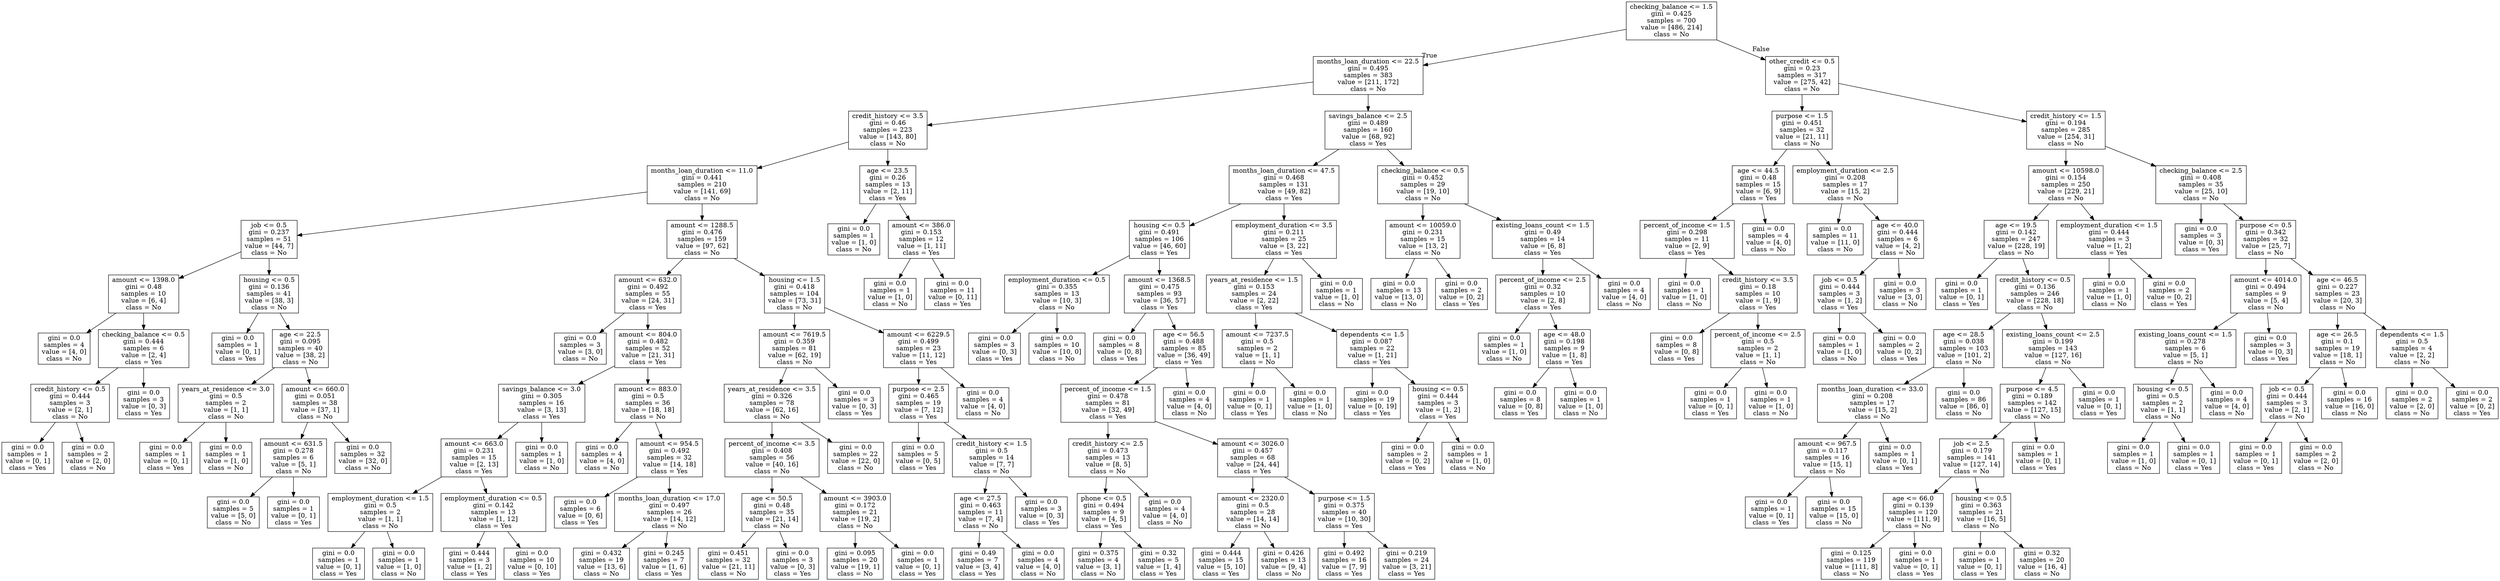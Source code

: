 digraph Tree {
node [shape=box] ;
0 [label="checking_balance <= 1.5\ngini = 0.425\nsamples = 700\nvalue = [486, 214]\nclass = No"] ;
1 [label="months_loan_duration <= 22.5\ngini = 0.495\nsamples = 383\nvalue = [211, 172]\nclass = No"] ;
0 -> 1 [labeldistance=2.5, labelangle=45, headlabel="True"] ;
2 [label="credit_history <= 3.5\ngini = 0.46\nsamples = 223\nvalue = [143, 80]\nclass = No"] ;
1 -> 2 ;
3 [label="months_loan_duration <= 11.0\ngini = 0.441\nsamples = 210\nvalue = [141, 69]\nclass = No"] ;
2 -> 3 ;
4 [label="job <= 0.5\ngini = 0.237\nsamples = 51\nvalue = [44, 7]\nclass = No"] ;
3 -> 4 ;
5 [label="amount <= 1398.0\ngini = 0.48\nsamples = 10\nvalue = [6, 4]\nclass = No"] ;
4 -> 5 ;
6 [label="gini = 0.0\nsamples = 4\nvalue = [4, 0]\nclass = No"] ;
5 -> 6 ;
7 [label="checking_balance <= 0.5\ngini = 0.444\nsamples = 6\nvalue = [2, 4]\nclass = Yes"] ;
5 -> 7 ;
8 [label="credit_history <= 0.5\ngini = 0.444\nsamples = 3\nvalue = [2, 1]\nclass = No"] ;
7 -> 8 ;
9 [label="gini = 0.0\nsamples = 1\nvalue = [0, 1]\nclass = Yes"] ;
8 -> 9 ;
10 [label="gini = 0.0\nsamples = 2\nvalue = [2, 0]\nclass = No"] ;
8 -> 10 ;
11 [label="gini = 0.0\nsamples = 3\nvalue = [0, 3]\nclass = Yes"] ;
7 -> 11 ;
12 [label="housing <= 0.5\ngini = 0.136\nsamples = 41\nvalue = [38, 3]\nclass = No"] ;
4 -> 12 ;
13 [label="gini = 0.0\nsamples = 1\nvalue = [0, 1]\nclass = Yes"] ;
12 -> 13 ;
14 [label="age <= 22.5\ngini = 0.095\nsamples = 40\nvalue = [38, 2]\nclass = No"] ;
12 -> 14 ;
15 [label="years_at_residence <= 3.0\ngini = 0.5\nsamples = 2\nvalue = [1, 1]\nclass = No"] ;
14 -> 15 ;
16 [label="gini = 0.0\nsamples = 1\nvalue = [0, 1]\nclass = Yes"] ;
15 -> 16 ;
17 [label="gini = 0.0\nsamples = 1\nvalue = [1, 0]\nclass = No"] ;
15 -> 17 ;
18 [label="amount <= 660.0\ngini = 0.051\nsamples = 38\nvalue = [37, 1]\nclass = No"] ;
14 -> 18 ;
19 [label="amount <= 631.5\ngini = 0.278\nsamples = 6\nvalue = [5, 1]\nclass = No"] ;
18 -> 19 ;
20 [label="gini = 0.0\nsamples = 5\nvalue = [5, 0]\nclass = No"] ;
19 -> 20 ;
21 [label="gini = 0.0\nsamples = 1\nvalue = [0, 1]\nclass = Yes"] ;
19 -> 21 ;
22 [label="gini = 0.0\nsamples = 32\nvalue = [32, 0]\nclass = No"] ;
18 -> 22 ;
23 [label="amount <= 1288.5\ngini = 0.476\nsamples = 159\nvalue = [97, 62]\nclass = No"] ;
3 -> 23 ;
24 [label="amount <= 632.0\ngini = 0.492\nsamples = 55\nvalue = [24, 31]\nclass = Yes"] ;
23 -> 24 ;
25 [label="gini = 0.0\nsamples = 3\nvalue = [3, 0]\nclass = No"] ;
24 -> 25 ;
26 [label="amount <= 804.0\ngini = 0.482\nsamples = 52\nvalue = [21, 31]\nclass = Yes"] ;
24 -> 26 ;
27 [label="savings_balance <= 3.0\ngini = 0.305\nsamples = 16\nvalue = [3, 13]\nclass = Yes"] ;
26 -> 27 ;
28 [label="amount <= 663.0\ngini = 0.231\nsamples = 15\nvalue = [2, 13]\nclass = Yes"] ;
27 -> 28 ;
29 [label="employment_duration <= 1.5\ngini = 0.5\nsamples = 2\nvalue = [1, 1]\nclass = No"] ;
28 -> 29 ;
30 [label="gini = 0.0\nsamples = 1\nvalue = [0, 1]\nclass = Yes"] ;
29 -> 30 ;
31 [label="gini = 0.0\nsamples = 1\nvalue = [1, 0]\nclass = No"] ;
29 -> 31 ;
32 [label="employment_duration <= 0.5\ngini = 0.142\nsamples = 13\nvalue = [1, 12]\nclass = Yes"] ;
28 -> 32 ;
33 [label="gini = 0.444\nsamples = 3\nvalue = [1, 2]\nclass = Yes"] ;
32 -> 33 ;
34 [label="gini = 0.0\nsamples = 10\nvalue = [0, 10]\nclass = Yes"] ;
32 -> 34 ;
35 [label="gini = 0.0\nsamples = 1\nvalue = [1, 0]\nclass = No"] ;
27 -> 35 ;
36 [label="amount <= 883.0\ngini = 0.5\nsamples = 36\nvalue = [18, 18]\nclass = No"] ;
26 -> 36 ;
37 [label="gini = 0.0\nsamples = 4\nvalue = [4, 0]\nclass = No"] ;
36 -> 37 ;
38 [label="amount <= 954.5\ngini = 0.492\nsamples = 32\nvalue = [14, 18]\nclass = Yes"] ;
36 -> 38 ;
39 [label="gini = 0.0\nsamples = 6\nvalue = [0, 6]\nclass = Yes"] ;
38 -> 39 ;
40 [label="months_loan_duration <= 17.0\ngini = 0.497\nsamples = 26\nvalue = [14, 12]\nclass = No"] ;
38 -> 40 ;
41 [label="gini = 0.432\nsamples = 19\nvalue = [13, 6]\nclass = No"] ;
40 -> 41 ;
42 [label="gini = 0.245\nsamples = 7\nvalue = [1, 6]\nclass = Yes"] ;
40 -> 42 ;
43 [label="housing <= 1.5\ngini = 0.418\nsamples = 104\nvalue = [73, 31]\nclass = No"] ;
23 -> 43 ;
44 [label="amount <= 7619.5\ngini = 0.359\nsamples = 81\nvalue = [62, 19]\nclass = No"] ;
43 -> 44 ;
45 [label="years_at_residence <= 3.5\ngini = 0.326\nsamples = 78\nvalue = [62, 16]\nclass = No"] ;
44 -> 45 ;
46 [label="percent_of_income <= 3.5\ngini = 0.408\nsamples = 56\nvalue = [40, 16]\nclass = No"] ;
45 -> 46 ;
47 [label="age <= 50.5\ngini = 0.48\nsamples = 35\nvalue = [21, 14]\nclass = No"] ;
46 -> 47 ;
48 [label="gini = 0.451\nsamples = 32\nvalue = [21, 11]\nclass = No"] ;
47 -> 48 ;
49 [label="gini = 0.0\nsamples = 3\nvalue = [0, 3]\nclass = Yes"] ;
47 -> 49 ;
50 [label="amount <= 3903.0\ngini = 0.172\nsamples = 21\nvalue = [19, 2]\nclass = No"] ;
46 -> 50 ;
51 [label="gini = 0.095\nsamples = 20\nvalue = [19, 1]\nclass = No"] ;
50 -> 51 ;
52 [label="gini = 0.0\nsamples = 1\nvalue = [0, 1]\nclass = Yes"] ;
50 -> 52 ;
53 [label="gini = 0.0\nsamples = 22\nvalue = [22, 0]\nclass = No"] ;
45 -> 53 ;
54 [label="gini = 0.0\nsamples = 3\nvalue = [0, 3]\nclass = Yes"] ;
44 -> 54 ;
55 [label="amount <= 6229.5\ngini = 0.499\nsamples = 23\nvalue = [11, 12]\nclass = Yes"] ;
43 -> 55 ;
56 [label="purpose <= 2.5\ngini = 0.465\nsamples = 19\nvalue = [7, 12]\nclass = Yes"] ;
55 -> 56 ;
57 [label="gini = 0.0\nsamples = 5\nvalue = [0, 5]\nclass = Yes"] ;
56 -> 57 ;
58 [label="credit_history <= 1.5\ngini = 0.5\nsamples = 14\nvalue = [7, 7]\nclass = No"] ;
56 -> 58 ;
59 [label="age <= 27.5\ngini = 0.463\nsamples = 11\nvalue = [7, 4]\nclass = No"] ;
58 -> 59 ;
60 [label="gini = 0.49\nsamples = 7\nvalue = [3, 4]\nclass = Yes"] ;
59 -> 60 ;
61 [label="gini = 0.0\nsamples = 4\nvalue = [4, 0]\nclass = No"] ;
59 -> 61 ;
62 [label="gini = 0.0\nsamples = 3\nvalue = [0, 3]\nclass = Yes"] ;
58 -> 62 ;
63 [label="gini = 0.0\nsamples = 4\nvalue = [4, 0]\nclass = No"] ;
55 -> 63 ;
64 [label="age <= 23.5\ngini = 0.26\nsamples = 13\nvalue = [2, 11]\nclass = Yes"] ;
2 -> 64 ;
65 [label="gini = 0.0\nsamples = 1\nvalue = [1, 0]\nclass = No"] ;
64 -> 65 ;
66 [label="amount <= 386.0\ngini = 0.153\nsamples = 12\nvalue = [1, 11]\nclass = Yes"] ;
64 -> 66 ;
67 [label="gini = 0.0\nsamples = 1\nvalue = [1, 0]\nclass = No"] ;
66 -> 67 ;
68 [label="gini = 0.0\nsamples = 11\nvalue = [0, 11]\nclass = Yes"] ;
66 -> 68 ;
69 [label="savings_balance <= 2.5\ngini = 0.489\nsamples = 160\nvalue = [68, 92]\nclass = Yes"] ;
1 -> 69 ;
70 [label="months_loan_duration <= 47.5\ngini = 0.468\nsamples = 131\nvalue = [49, 82]\nclass = Yes"] ;
69 -> 70 ;
71 [label="housing <= 0.5\ngini = 0.491\nsamples = 106\nvalue = [46, 60]\nclass = Yes"] ;
70 -> 71 ;
72 [label="employment_duration <= 0.5\ngini = 0.355\nsamples = 13\nvalue = [10, 3]\nclass = No"] ;
71 -> 72 ;
73 [label="gini = 0.0\nsamples = 3\nvalue = [0, 3]\nclass = Yes"] ;
72 -> 73 ;
74 [label="gini = 0.0\nsamples = 10\nvalue = [10, 0]\nclass = No"] ;
72 -> 74 ;
75 [label="amount <= 1368.5\ngini = 0.475\nsamples = 93\nvalue = [36, 57]\nclass = Yes"] ;
71 -> 75 ;
76 [label="gini = 0.0\nsamples = 8\nvalue = [0, 8]\nclass = Yes"] ;
75 -> 76 ;
77 [label="age <= 56.5\ngini = 0.488\nsamples = 85\nvalue = [36, 49]\nclass = Yes"] ;
75 -> 77 ;
78 [label="percent_of_income <= 1.5\ngini = 0.478\nsamples = 81\nvalue = [32, 49]\nclass = Yes"] ;
77 -> 78 ;
79 [label="credit_history <= 2.5\ngini = 0.473\nsamples = 13\nvalue = [8, 5]\nclass = No"] ;
78 -> 79 ;
80 [label="phone <= 0.5\ngini = 0.494\nsamples = 9\nvalue = [4, 5]\nclass = Yes"] ;
79 -> 80 ;
81 [label="gini = 0.375\nsamples = 4\nvalue = [3, 1]\nclass = No"] ;
80 -> 81 ;
82 [label="gini = 0.32\nsamples = 5\nvalue = [1, 4]\nclass = Yes"] ;
80 -> 82 ;
83 [label="gini = 0.0\nsamples = 4\nvalue = [4, 0]\nclass = No"] ;
79 -> 83 ;
84 [label="amount <= 3026.0\ngini = 0.457\nsamples = 68\nvalue = [24, 44]\nclass = Yes"] ;
78 -> 84 ;
85 [label="amount <= 2320.0\ngini = 0.5\nsamples = 28\nvalue = [14, 14]\nclass = No"] ;
84 -> 85 ;
86 [label="gini = 0.444\nsamples = 15\nvalue = [5, 10]\nclass = Yes"] ;
85 -> 86 ;
87 [label="gini = 0.426\nsamples = 13\nvalue = [9, 4]\nclass = No"] ;
85 -> 87 ;
88 [label="purpose <= 1.5\ngini = 0.375\nsamples = 40\nvalue = [10, 30]\nclass = Yes"] ;
84 -> 88 ;
89 [label="gini = 0.492\nsamples = 16\nvalue = [7, 9]\nclass = Yes"] ;
88 -> 89 ;
90 [label="gini = 0.219\nsamples = 24\nvalue = [3, 21]\nclass = Yes"] ;
88 -> 90 ;
91 [label="gini = 0.0\nsamples = 4\nvalue = [4, 0]\nclass = No"] ;
77 -> 91 ;
92 [label="employment_duration <= 3.5\ngini = 0.211\nsamples = 25\nvalue = [3, 22]\nclass = Yes"] ;
70 -> 92 ;
93 [label="years_at_residence <= 1.5\ngini = 0.153\nsamples = 24\nvalue = [2, 22]\nclass = Yes"] ;
92 -> 93 ;
94 [label="amount <= 7237.5\ngini = 0.5\nsamples = 2\nvalue = [1, 1]\nclass = No"] ;
93 -> 94 ;
95 [label="gini = 0.0\nsamples = 1\nvalue = [0, 1]\nclass = Yes"] ;
94 -> 95 ;
96 [label="gini = 0.0\nsamples = 1\nvalue = [1, 0]\nclass = No"] ;
94 -> 96 ;
97 [label="dependents <= 1.5\ngini = 0.087\nsamples = 22\nvalue = [1, 21]\nclass = Yes"] ;
93 -> 97 ;
98 [label="gini = 0.0\nsamples = 19\nvalue = [0, 19]\nclass = Yes"] ;
97 -> 98 ;
99 [label="housing <= 0.5\ngini = 0.444\nsamples = 3\nvalue = [1, 2]\nclass = Yes"] ;
97 -> 99 ;
100 [label="gini = 0.0\nsamples = 2\nvalue = [0, 2]\nclass = Yes"] ;
99 -> 100 ;
101 [label="gini = 0.0\nsamples = 1\nvalue = [1, 0]\nclass = No"] ;
99 -> 101 ;
102 [label="gini = 0.0\nsamples = 1\nvalue = [1, 0]\nclass = No"] ;
92 -> 102 ;
103 [label="checking_balance <= 0.5\ngini = 0.452\nsamples = 29\nvalue = [19, 10]\nclass = No"] ;
69 -> 103 ;
104 [label="amount <= 10059.0\ngini = 0.231\nsamples = 15\nvalue = [13, 2]\nclass = No"] ;
103 -> 104 ;
105 [label="gini = 0.0\nsamples = 13\nvalue = [13, 0]\nclass = No"] ;
104 -> 105 ;
106 [label="gini = 0.0\nsamples = 2\nvalue = [0, 2]\nclass = Yes"] ;
104 -> 106 ;
107 [label="existing_loans_count <= 1.5\ngini = 0.49\nsamples = 14\nvalue = [6, 8]\nclass = Yes"] ;
103 -> 107 ;
108 [label="percent_of_income <= 2.5\ngini = 0.32\nsamples = 10\nvalue = [2, 8]\nclass = Yes"] ;
107 -> 108 ;
109 [label="gini = 0.0\nsamples = 1\nvalue = [1, 0]\nclass = No"] ;
108 -> 109 ;
110 [label="age <= 48.0\ngini = 0.198\nsamples = 9\nvalue = [1, 8]\nclass = Yes"] ;
108 -> 110 ;
111 [label="gini = 0.0\nsamples = 8\nvalue = [0, 8]\nclass = Yes"] ;
110 -> 111 ;
112 [label="gini = 0.0\nsamples = 1\nvalue = [1, 0]\nclass = No"] ;
110 -> 112 ;
113 [label="gini = 0.0\nsamples = 4\nvalue = [4, 0]\nclass = No"] ;
107 -> 113 ;
114 [label="other_credit <= 0.5\ngini = 0.23\nsamples = 317\nvalue = [275, 42]\nclass = No"] ;
0 -> 114 [labeldistance=2.5, labelangle=-45, headlabel="False"] ;
115 [label="purpose <= 1.5\ngini = 0.451\nsamples = 32\nvalue = [21, 11]\nclass = No"] ;
114 -> 115 ;
116 [label="age <= 44.5\ngini = 0.48\nsamples = 15\nvalue = [6, 9]\nclass = Yes"] ;
115 -> 116 ;
117 [label="percent_of_income <= 1.5\ngini = 0.298\nsamples = 11\nvalue = [2, 9]\nclass = Yes"] ;
116 -> 117 ;
118 [label="gini = 0.0\nsamples = 1\nvalue = [1, 0]\nclass = No"] ;
117 -> 118 ;
119 [label="credit_history <= 3.5\ngini = 0.18\nsamples = 10\nvalue = [1, 9]\nclass = Yes"] ;
117 -> 119 ;
120 [label="gini = 0.0\nsamples = 8\nvalue = [0, 8]\nclass = Yes"] ;
119 -> 120 ;
121 [label="percent_of_income <= 2.5\ngini = 0.5\nsamples = 2\nvalue = [1, 1]\nclass = No"] ;
119 -> 121 ;
122 [label="gini = 0.0\nsamples = 1\nvalue = [0, 1]\nclass = Yes"] ;
121 -> 122 ;
123 [label="gini = 0.0\nsamples = 1\nvalue = [1, 0]\nclass = No"] ;
121 -> 123 ;
124 [label="gini = 0.0\nsamples = 4\nvalue = [4, 0]\nclass = No"] ;
116 -> 124 ;
125 [label="employment_duration <= 2.5\ngini = 0.208\nsamples = 17\nvalue = [15, 2]\nclass = No"] ;
115 -> 125 ;
126 [label="gini = 0.0\nsamples = 11\nvalue = [11, 0]\nclass = No"] ;
125 -> 126 ;
127 [label="age <= 40.0\ngini = 0.444\nsamples = 6\nvalue = [4, 2]\nclass = No"] ;
125 -> 127 ;
128 [label="job <= 0.5\ngini = 0.444\nsamples = 3\nvalue = [1, 2]\nclass = Yes"] ;
127 -> 128 ;
129 [label="gini = 0.0\nsamples = 1\nvalue = [1, 0]\nclass = No"] ;
128 -> 129 ;
130 [label="gini = 0.0\nsamples = 2\nvalue = [0, 2]\nclass = Yes"] ;
128 -> 130 ;
131 [label="gini = 0.0\nsamples = 3\nvalue = [3, 0]\nclass = No"] ;
127 -> 131 ;
132 [label="credit_history <= 1.5\ngini = 0.194\nsamples = 285\nvalue = [254, 31]\nclass = No"] ;
114 -> 132 ;
133 [label="amount <= 10598.0\ngini = 0.154\nsamples = 250\nvalue = [229, 21]\nclass = No"] ;
132 -> 133 ;
134 [label="age <= 19.5\ngini = 0.142\nsamples = 247\nvalue = [228, 19]\nclass = No"] ;
133 -> 134 ;
135 [label="gini = 0.0\nsamples = 1\nvalue = [0, 1]\nclass = Yes"] ;
134 -> 135 ;
136 [label="credit_history <= 0.5\ngini = 0.136\nsamples = 246\nvalue = [228, 18]\nclass = No"] ;
134 -> 136 ;
137 [label="age <= 28.5\ngini = 0.038\nsamples = 103\nvalue = [101, 2]\nclass = No"] ;
136 -> 137 ;
138 [label="months_loan_duration <= 33.0\ngini = 0.208\nsamples = 17\nvalue = [15, 2]\nclass = No"] ;
137 -> 138 ;
139 [label="amount <= 967.5\ngini = 0.117\nsamples = 16\nvalue = [15, 1]\nclass = No"] ;
138 -> 139 ;
140 [label="gini = 0.0\nsamples = 1\nvalue = [0, 1]\nclass = Yes"] ;
139 -> 140 ;
141 [label="gini = 0.0\nsamples = 15\nvalue = [15, 0]\nclass = No"] ;
139 -> 141 ;
142 [label="gini = 0.0\nsamples = 1\nvalue = [0, 1]\nclass = Yes"] ;
138 -> 142 ;
143 [label="gini = 0.0\nsamples = 86\nvalue = [86, 0]\nclass = No"] ;
137 -> 143 ;
144 [label="existing_loans_count <= 2.5\ngini = 0.199\nsamples = 143\nvalue = [127, 16]\nclass = No"] ;
136 -> 144 ;
145 [label="purpose <= 4.5\ngini = 0.189\nsamples = 142\nvalue = [127, 15]\nclass = No"] ;
144 -> 145 ;
146 [label="job <= 2.5\ngini = 0.179\nsamples = 141\nvalue = [127, 14]\nclass = No"] ;
145 -> 146 ;
147 [label="age <= 66.0\ngini = 0.139\nsamples = 120\nvalue = [111, 9]\nclass = No"] ;
146 -> 147 ;
148 [label="gini = 0.125\nsamples = 119\nvalue = [111, 8]\nclass = No"] ;
147 -> 148 ;
149 [label="gini = 0.0\nsamples = 1\nvalue = [0, 1]\nclass = Yes"] ;
147 -> 149 ;
150 [label="housing <= 0.5\ngini = 0.363\nsamples = 21\nvalue = [16, 5]\nclass = No"] ;
146 -> 150 ;
151 [label="gini = 0.0\nsamples = 1\nvalue = [0, 1]\nclass = Yes"] ;
150 -> 151 ;
152 [label="gini = 0.32\nsamples = 20\nvalue = [16, 4]\nclass = No"] ;
150 -> 152 ;
153 [label="gini = 0.0\nsamples = 1\nvalue = [0, 1]\nclass = Yes"] ;
145 -> 153 ;
154 [label="gini = 0.0\nsamples = 1\nvalue = [0, 1]\nclass = Yes"] ;
144 -> 154 ;
155 [label="employment_duration <= 1.5\ngini = 0.444\nsamples = 3\nvalue = [1, 2]\nclass = Yes"] ;
133 -> 155 ;
156 [label="gini = 0.0\nsamples = 1\nvalue = [1, 0]\nclass = No"] ;
155 -> 156 ;
157 [label="gini = 0.0\nsamples = 2\nvalue = [0, 2]\nclass = Yes"] ;
155 -> 157 ;
158 [label="checking_balance <= 2.5\ngini = 0.408\nsamples = 35\nvalue = [25, 10]\nclass = No"] ;
132 -> 158 ;
159 [label="gini = 0.0\nsamples = 3\nvalue = [0, 3]\nclass = Yes"] ;
158 -> 159 ;
160 [label="purpose <= 0.5\ngini = 0.342\nsamples = 32\nvalue = [25, 7]\nclass = No"] ;
158 -> 160 ;
161 [label="amount <= 4014.0\ngini = 0.494\nsamples = 9\nvalue = [5, 4]\nclass = No"] ;
160 -> 161 ;
162 [label="existing_loans_count <= 1.5\ngini = 0.278\nsamples = 6\nvalue = [5, 1]\nclass = No"] ;
161 -> 162 ;
163 [label="housing <= 0.5\ngini = 0.5\nsamples = 2\nvalue = [1, 1]\nclass = No"] ;
162 -> 163 ;
164 [label="gini = 0.0\nsamples = 1\nvalue = [1, 0]\nclass = No"] ;
163 -> 164 ;
165 [label="gini = 0.0\nsamples = 1\nvalue = [0, 1]\nclass = Yes"] ;
163 -> 165 ;
166 [label="gini = 0.0\nsamples = 4\nvalue = [4, 0]\nclass = No"] ;
162 -> 166 ;
167 [label="gini = 0.0\nsamples = 3\nvalue = [0, 3]\nclass = Yes"] ;
161 -> 167 ;
168 [label="age <= 46.5\ngini = 0.227\nsamples = 23\nvalue = [20, 3]\nclass = No"] ;
160 -> 168 ;
169 [label="age <= 26.5\ngini = 0.1\nsamples = 19\nvalue = [18, 1]\nclass = No"] ;
168 -> 169 ;
170 [label="job <= 0.5\ngini = 0.444\nsamples = 3\nvalue = [2, 1]\nclass = No"] ;
169 -> 170 ;
171 [label="gini = 0.0\nsamples = 1\nvalue = [0, 1]\nclass = Yes"] ;
170 -> 171 ;
172 [label="gini = 0.0\nsamples = 2\nvalue = [2, 0]\nclass = No"] ;
170 -> 172 ;
173 [label="gini = 0.0\nsamples = 16\nvalue = [16, 0]\nclass = No"] ;
169 -> 173 ;
174 [label="dependents <= 1.5\ngini = 0.5\nsamples = 4\nvalue = [2, 2]\nclass = No"] ;
168 -> 174 ;
175 [label="gini = 0.0\nsamples = 2\nvalue = [2, 0]\nclass = No"] ;
174 -> 175 ;
176 [label="gini = 0.0\nsamples = 2\nvalue = [0, 2]\nclass = Yes"] ;
174 -> 176 ;
}